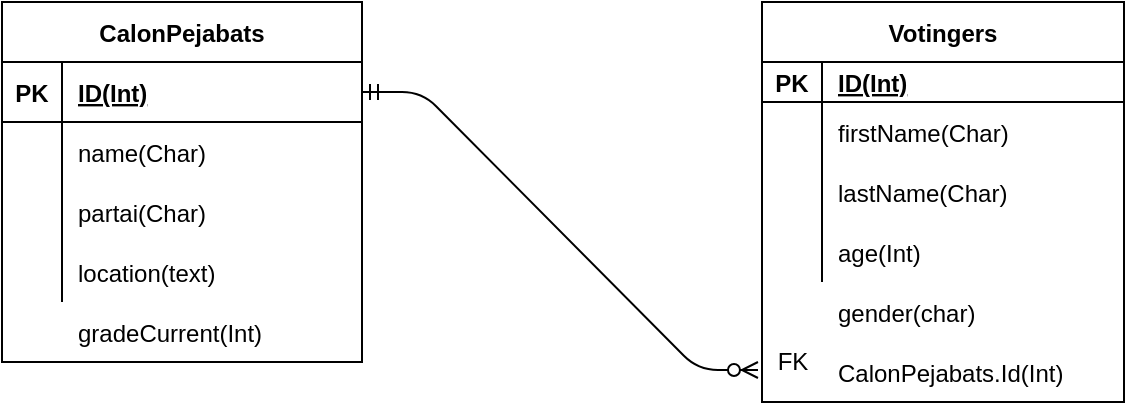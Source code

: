<mxfile version="14.3.1" type="github">
  <diagram id="mb8hY6NrygyLq25nPkGF" name="Page-1">
    <mxGraphModel dx="1102" dy="555" grid="1" gridSize="10" guides="1" tooltips="1" connect="1" arrows="1" fold="1" page="1" pageScale="1" pageWidth="850" pageHeight="1100" math="0" shadow="0">
      <root>
        <mxCell id="0" />
        <mxCell id="1" parent="0" />
        <mxCell id="37h_almWkoyR6I0J1_Zp-1" value="CalonPejabats" style="shape=table;startSize=30;container=1;collapsible=1;childLayout=tableLayout;fixedRows=1;rowLines=0;fontStyle=1;align=center;resizeLast=1;" vertex="1" parent="1">
          <mxGeometry x="120" y="70" width="180" height="180" as="geometry" />
        </mxCell>
        <mxCell id="37h_almWkoyR6I0J1_Zp-2" value="" style="shape=partialRectangle;collapsible=0;dropTarget=0;pointerEvents=0;fillColor=none;top=0;left=0;bottom=1;right=0;points=[[0,0.5],[1,0.5]];portConstraint=eastwest;" vertex="1" parent="37h_almWkoyR6I0J1_Zp-1">
          <mxGeometry y="30" width="180" height="30" as="geometry" />
        </mxCell>
        <mxCell id="37h_almWkoyR6I0J1_Zp-3" value="PK" style="shape=partialRectangle;connectable=0;fillColor=none;top=0;left=0;bottom=0;right=0;fontStyle=1;overflow=hidden;" vertex="1" parent="37h_almWkoyR6I0J1_Zp-2">
          <mxGeometry width="30" height="30" as="geometry" />
        </mxCell>
        <mxCell id="37h_almWkoyR6I0J1_Zp-4" value="ID(Int)" style="shape=partialRectangle;connectable=0;fillColor=none;top=0;left=0;bottom=0;right=0;align=left;spacingLeft=6;fontStyle=5;overflow=hidden;" vertex="1" parent="37h_almWkoyR6I0J1_Zp-2">
          <mxGeometry x="30" width="150" height="30" as="geometry" />
        </mxCell>
        <mxCell id="37h_almWkoyR6I0J1_Zp-5" value="" style="shape=partialRectangle;collapsible=0;dropTarget=0;pointerEvents=0;fillColor=none;top=0;left=0;bottom=0;right=0;points=[[0,0.5],[1,0.5]];portConstraint=eastwest;" vertex="1" parent="37h_almWkoyR6I0J1_Zp-1">
          <mxGeometry y="60" width="180" height="30" as="geometry" />
        </mxCell>
        <mxCell id="37h_almWkoyR6I0J1_Zp-6" value="" style="shape=partialRectangle;connectable=0;fillColor=none;top=0;left=0;bottom=0;right=0;editable=1;overflow=hidden;" vertex="1" parent="37h_almWkoyR6I0J1_Zp-5">
          <mxGeometry width="30" height="30" as="geometry" />
        </mxCell>
        <mxCell id="37h_almWkoyR6I0J1_Zp-7" value="name(Char)" style="shape=partialRectangle;connectable=0;fillColor=none;top=0;left=0;bottom=0;right=0;align=left;spacingLeft=6;overflow=hidden;" vertex="1" parent="37h_almWkoyR6I0J1_Zp-5">
          <mxGeometry x="30" width="150" height="30" as="geometry" />
        </mxCell>
        <mxCell id="37h_almWkoyR6I0J1_Zp-8" value="" style="shape=partialRectangle;collapsible=0;dropTarget=0;pointerEvents=0;fillColor=none;top=0;left=0;bottom=0;right=0;points=[[0,0.5],[1,0.5]];portConstraint=eastwest;" vertex="1" parent="37h_almWkoyR6I0J1_Zp-1">
          <mxGeometry y="90" width="180" height="30" as="geometry" />
        </mxCell>
        <mxCell id="37h_almWkoyR6I0J1_Zp-9" value="" style="shape=partialRectangle;connectable=0;fillColor=none;top=0;left=0;bottom=0;right=0;editable=1;overflow=hidden;" vertex="1" parent="37h_almWkoyR6I0J1_Zp-8">
          <mxGeometry width="30" height="30" as="geometry" />
        </mxCell>
        <mxCell id="37h_almWkoyR6I0J1_Zp-10" value="partai(Char)" style="shape=partialRectangle;connectable=0;fillColor=none;top=0;left=0;bottom=0;right=0;align=left;spacingLeft=6;overflow=hidden;" vertex="1" parent="37h_almWkoyR6I0J1_Zp-8">
          <mxGeometry x="30" width="150" height="30" as="geometry" />
        </mxCell>
        <mxCell id="37h_almWkoyR6I0J1_Zp-11" value="" style="shape=partialRectangle;collapsible=0;dropTarget=0;pointerEvents=0;fillColor=none;top=0;left=0;bottom=0;right=0;points=[[0,0.5],[1,0.5]];portConstraint=eastwest;" vertex="1" parent="37h_almWkoyR6I0J1_Zp-1">
          <mxGeometry y="120" width="180" height="30" as="geometry" />
        </mxCell>
        <mxCell id="37h_almWkoyR6I0J1_Zp-12" value="" style="shape=partialRectangle;connectable=0;fillColor=none;top=0;left=0;bottom=0;right=0;editable=1;overflow=hidden;" vertex="1" parent="37h_almWkoyR6I0J1_Zp-11">
          <mxGeometry width="30" height="30" as="geometry" />
        </mxCell>
        <mxCell id="37h_almWkoyR6I0J1_Zp-13" value="location(text)" style="shape=partialRectangle;connectable=0;fillColor=none;top=0;left=0;bottom=0;right=0;align=left;spacingLeft=6;overflow=hidden;" vertex="1" parent="37h_almWkoyR6I0J1_Zp-11">
          <mxGeometry x="30" width="150" height="30" as="geometry" />
        </mxCell>
        <mxCell id="37h_almWkoyR6I0J1_Zp-14" value="Votingers" style="shape=table;startSize=30;container=1;collapsible=1;childLayout=tableLayout;fixedRows=1;rowLines=0;fontStyle=1;align=center;resizeLast=1;" vertex="1" parent="1">
          <mxGeometry x="500" y="70" width="181" height="200" as="geometry" />
        </mxCell>
        <mxCell id="37h_almWkoyR6I0J1_Zp-15" value="" style="shape=partialRectangle;collapsible=0;dropTarget=0;pointerEvents=0;fillColor=none;top=0;left=0;bottom=1;right=0;points=[[0,0.5],[1,0.5]];portConstraint=eastwest;" vertex="1" parent="37h_almWkoyR6I0J1_Zp-14">
          <mxGeometry y="30" width="181" height="20" as="geometry" />
        </mxCell>
        <mxCell id="37h_almWkoyR6I0J1_Zp-16" value="PK" style="shape=partialRectangle;connectable=0;fillColor=none;top=0;left=0;bottom=0;right=0;fontStyle=1;overflow=hidden;" vertex="1" parent="37h_almWkoyR6I0J1_Zp-15">
          <mxGeometry width="30" height="20" as="geometry" />
        </mxCell>
        <mxCell id="37h_almWkoyR6I0J1_Zp-17" value="ID(Int)" style="shape=partialRectangle;connectable=0;fillColor=none;top=0;left=0;bottom=0;right=0;align=left;spacingLeft=6;fontStyle=5;overflow=hidden;" vertex="1" parent="37h_almWkoyR6I0J1_Zp-15">
          <mxGeometry x="30" width="151" height="20" as="geometry" />
        </mxCell>
        <mxCell id="37h_almWkoyR6I0J1_Zp-18" value="" style="shape=partialRectangle;collapsible=0;dropTarget=0;pointerEvents=0;fillColor=none;top=0;left=0;bottom=0;right=0;points=[[0,0.5],[1,0.5]];portConstraint=eastwest;" vertex="1" parent="37h_almWkoyR6I0J1_Zp-14">
          <mxGeometry y="50" width="181" height="30" as="geometry" />
        </mxCell>
        <mxCell id="37h_almWkoyR6I0J1_Zp-19" value="" style="shape=partialRectangle;connectable=0;fillColor=none;top=0;left=0;bottom=0;right=0;editable=1;overflow=hidden;" vertex="1" parent="37h_almWkoyR6I0J1_Zp-18">
          <mxGeometry width="30" height="30" as="geometry" />
        </mxCell>
        <mxCell id="37h_almWkoyR6I0J1_Zp-20" value="firstName(Char)" style="shape=partialRectangle;connectable=0;fillColor=none;top=0;left=0;bottom=0;right=0;align=left;spacingLeft=6;overflow=hidden;" vertex="1" parent="37h_almWkoyR6I0J1_Zp-18">
          <mxGeometry x="30" width="151" height="30" as="geometry" />
        </mxCell>
        <mxCell id="37h_almWkoyR6I0J1_Zp-21" value="" style="shape=partialRectangle;collapsible=0;dropTarget=0;pointerEvents=0;fillColor=none;top=0;left=0;bottom=0;right=0;points=[[0,0.5],[1,0.5]];portConstraint=eastwest;" vertex="1" parent="37h_almWkoyR6I0J1_Zp-14">
          <mxGeometry y="80" width="181" height="30" as="geometry" />
        </mxCell>
        <mxCell id="37h_almWkoyR6I0J1_Zp-22" value="" style="shape=partialRectangle;connectable=0;fillColor=none;top=0;left=0;bottom=0;right=0;editable=1;overflow=hidden;" vertex="1" parent="37h_almWkoyR6I0J1_Zp-21">
          <mxGeometry width="30" height="30" as="geometry" />
        </mxCell>
        <mxCell id="37h_almWkoyR6I0J1_Zp-23" value="lastName(Char)" style="shape=partialRectangle;connectable=0;fillColor=none;top=0;left=0;bottom=0;right=0;align=left;spacingLeft=6;overflow=hidden;" vertex="1" parent="37h_almWkoyR6I0J1_Zp-21">
          <mxGeometry x="30" width="151" height="30" as="geometry" />
        </mxCell>
        <mxCell id="37h_almWkoyR6I0J1_Zp-24" value="" style="shape=partialRectangle;collapsible=0;dropTarget=0;pointerEvents=0;fillColor=none;top=0;left=0;bottom=0;right=0;points=[[0,0.5],[1,0.5]];portConstraint=eastwest;" vertex="1" parent="37h_almWkoyR6I0J1_Zp-14">
          <mxGeometry y="110" width="181" height="30" as="geometry" />
        </mxCell>
        <mxCell id="37h_almWkoyR6I0J1_Zp-25" value="" style="shape=partialRectangle;connectable=0;fillColor=none;top=0;left=0;bottom=0;right=0;editable=1;overflow=hidden;" vertex="1" parent="37h_almWkoyR6I0J1_Zp-24">
          <mxGeometry width="30" height="30" as="geometry" />
        </mxCell>
        <mxCell id="37h_almWkoyR6I0J1_Zp-26" value="age(Int)" style="shape=partialRectangle;connectable=0;fillColor=none;top=0;left=0;bottom=0;right=0;align=left;spacingLeft=6;overflow=hidden;" vertex="1" parent="37h_almWkoyR6I0J1_Zp-24">
          <mxGeometry x="30" width="151" height="30" as="geometry" />
        </mxCell>
        <mxCell id="37h_almWkoyR6I0J1_Zp-27" value="gradeCurrent(Int)" style="shape=partialRectangle;connectable=0;fillColor=none;top=0;left=0;bottom=0;right=0;align=left;spacingLeft=6;overflow=hidden;" vertex="1" parent="1">
          <mxGeometry x="150" y="220" width="150" height="30" as="geometry" />
        </mxCell>
        <mxCell id="37h_almWkoyR6I0J1_Zp-28" value="" style="edgeStyle=entityRelationEdgeStyle;fontSize=12;html=1;endArrow=ERzeroToMany;endFill=1;entryX=-0.067;entryY=0.7;entryDx=0;entryDy=0;exitX=1;exitY=0.25;exitDx=0;exitDy=0;entryPerimeter=0;startArrow=ERmandOne;startFill=0;" edge="1" parent="1" source="37h_almWkoyR6I0J1_Zp-1" target="37h_almWkoyR6I0J1_Zp-30">
          <mxGeometry width="100" height="100" relative="1" as="geometry">
            <mxPoint x="360" y="270" as="sourcePoint" />
            <mxPoint x="490" y="230" as="targetPoint" />
          </mxGeometry>
        </mxCell>
        <mxCell id="37h_almWkoyR6I0J1_Zp-29" value="CalonPejabats.Id(Int)" style="shape=partialRectangle;connectable=0;fillColor=none;top=0;left=0;bottom=0;right=0;align=left;spacingLeft=6;overflow=hidden;" vertex="1" parent="1">
          <mxGeometry x="530" y="240" width="151" height="30" as="geometry" />
        </mxCell>
        <mxCell id="37h_almWkoyR6I0J1_Zp-30" value="FK" style="text;html=1;align=center;verticalAlign=middle;resizable=0;points=[];autosize=1;" vertex="1" parent="1">
          <mxGeometry x="500" y="240" width="30" height="20" as="geometry" />
        </mxCell>
        <mxCell id="37h_almWkoyR6I0J1_Zp-31" value="gender(char)" style="shape=partialRectangle;connectable=0;fillColor=none;top=0;left=0;bottom=0;right=0;align=left;spacingLeft=6;overflow=hidden;" vertex="1" parent="1">
          <mxGeometry x="530" y="210" width="151" height="30" as="geometry" />
        </mxCell>
      </root>
    </mxGraphModel>
  </diagram>
</mxfile>

